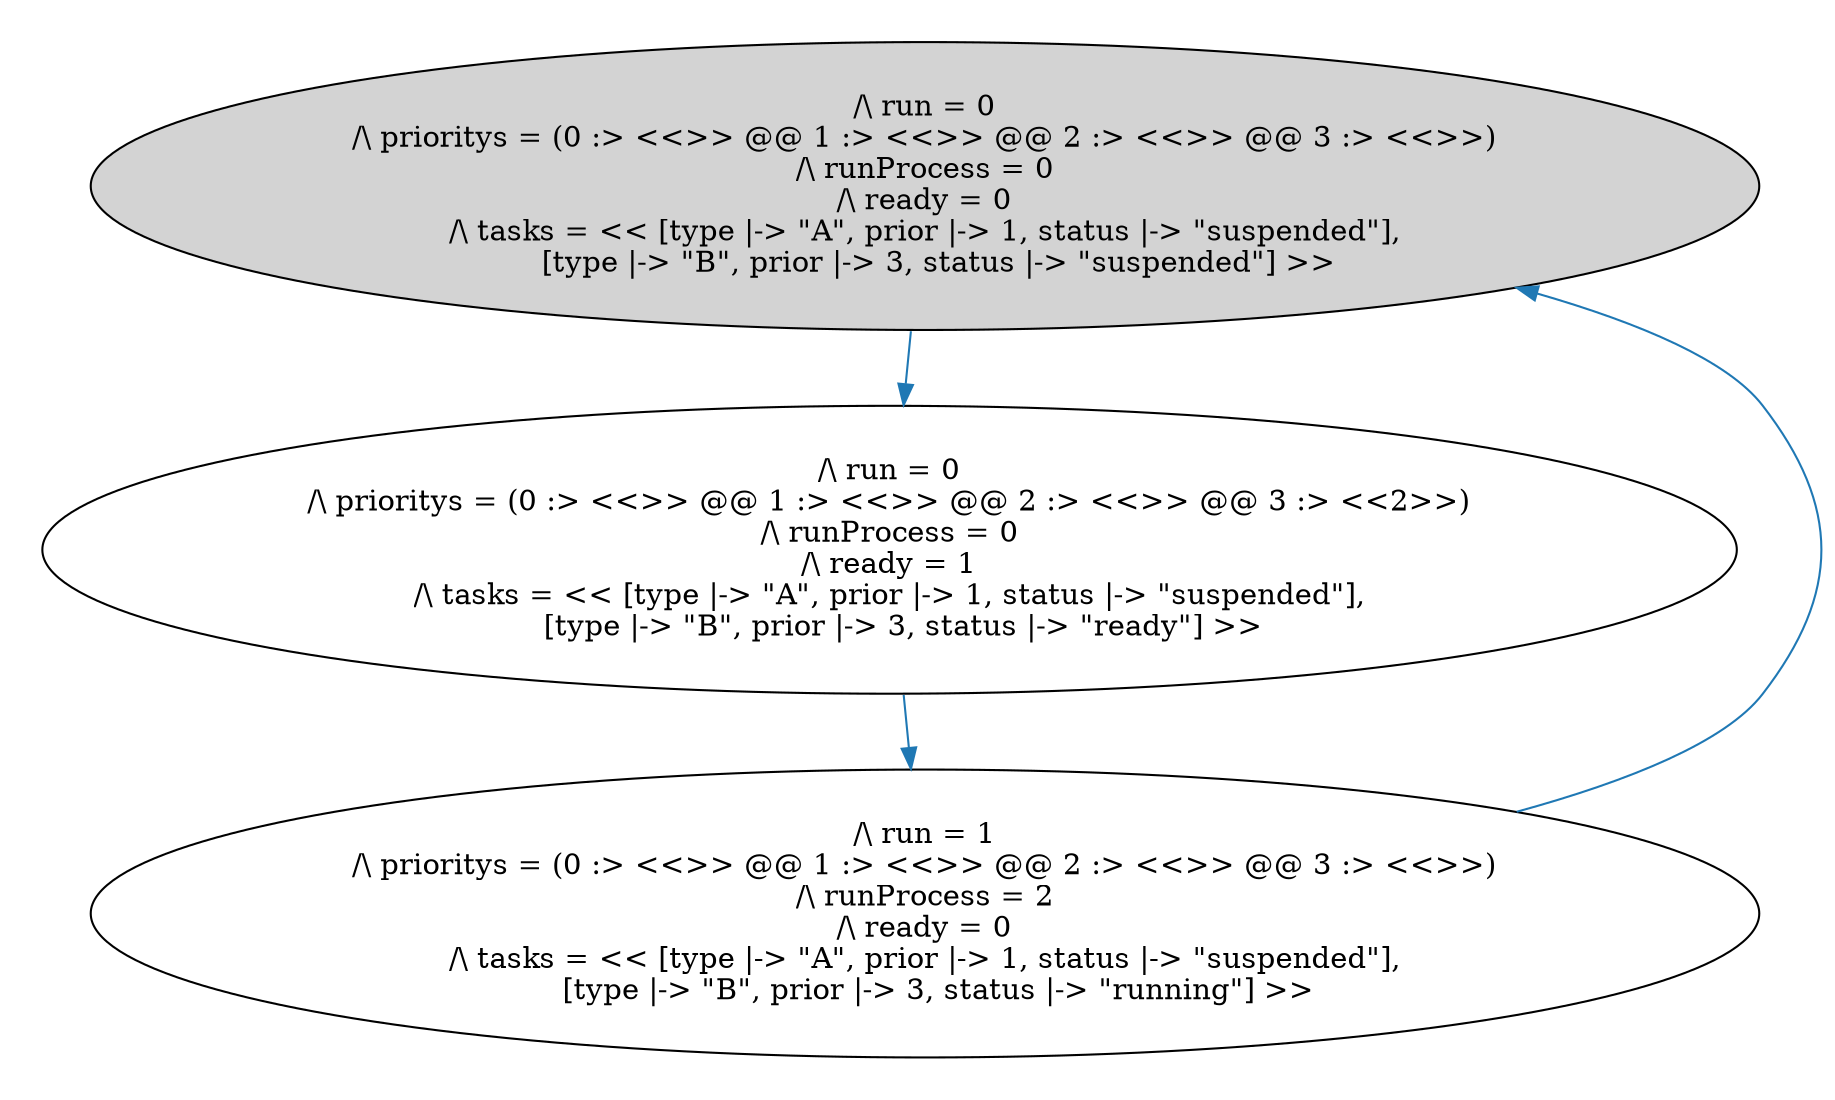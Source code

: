 strict digraph DiskGraph {
edge [colorscheme="paired12"]
nodesep=0.35;
subgraph cluster_graph {
color="white";
1620042350308876894 [label="/\\ run = 0\n/\\ prioritys = (0 :> <<>> @@ 1 :> <<>> @@ 2 :> <<>> @@ 3 :> <<>>)\n/\\ runProcess = 0\n/\\ ready = 0\n/\\ tasks = << [type |-> \"A\", prior |-> 1, status |-> \"suspended\"],\n   [type |-> \"B\", prior |-> 3, status |-> \"suspended\"] >>",style = filled]
1620042350308876894 -> -6825774922991877858 [label="",color="2",fontcolor="2"];
-6825774922991877858 [label="/\\ run = 0\n/\\ prioritys = (0 :> <<>> @@ 1 :> <<>> @@ 2 :> <<>> @@ 3 :> <<2>>)\n/\\ runProcess = 0\n/\\ ready = 1\n/\\ tasks = << [type |-> \"A\", prior |-> 1, status |-> \"suspended\"],\n   [type |-> \"B\", prior |-> 3, status |-> \"ready\"] >>"];
-6825774922991877858 -> -1419069434484730231 [label="",color="2",fontcolor="2"];
-1419069434484730231 [label="/\\ run = 1\n/\\ prioritys = (0 :> <<>> @@ 1 :> <<>> @@ 2 :> <<>> @@ 3 :> <<>>)\n/\\ runProcess = 2\n/\\ ready = 0\n/\\ tasks = << [type |-> \"A\", prior |-> 1, status |-> \"suspended\"],\n   [type |-> \"B\", prior |-> 3, status |-> \"running\"] >>"];
-1419069434484730231 -> 1620042350308876894 [label="",color="2",fontcolor="2"];
{rank = same; 1620042350308876894;}
{rank = same; -6825774922991877858;}
{rank = same; -1419069434484730231;}
}
}